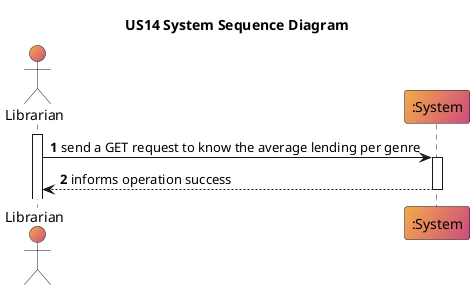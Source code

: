 @startuml
'https://plantuml.com/sequence-diagram

autoactivate on
autonumber
title US14 System Sequence Diagram
actor "Librarian" as User #F2AA4CFF/CE4A7EFF
participant ":System" as System #F2AA4CFF/CE4A7EFF

activate User

User-> System: send a GET request to know the average lending per genre
System --> "User": informs operation success

@enduml